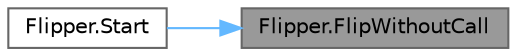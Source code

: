 digraph "Flipper.FlipWithoutCall"
{
 // LATEX_PDF_SIZE
  bgcolor="transparent";
  edge [fontname=Helvetica,fontsize=10,labelfontname=Helvetica,labelfontsize=10];
  node [fontname=Helvetica,fontsize=10,shape=box,height=0.2,width=0.4];
  rankdir="RL";
  Node1 [id="Node000001",label="Flipper.FlipWithoutCall",height=0.2,width=0.4,color="gray40", fillcolor="grey60", style="filled", fontcolor="black",tooltip="This method rotates a switch the player has flipped on the gaze-guiding panel without making a call t..."];
  Node1 -> Node2 [id="edge1_Node000001_Node000002",dir="back",color="steelblue1",style="solid",tooltip=" "];
  Node2 [id="Node000002",label="Flipper.Start",height=0.2,width=0.4,color="grey40", fillcolor="white", style="filled",URL="$class_flipper.html#a31fb6b9a26dff9407966639f9c6d69b0",tooltip="This method sets up input actions and initialises the gaze-guiding features' states based on the sett..."];
}
